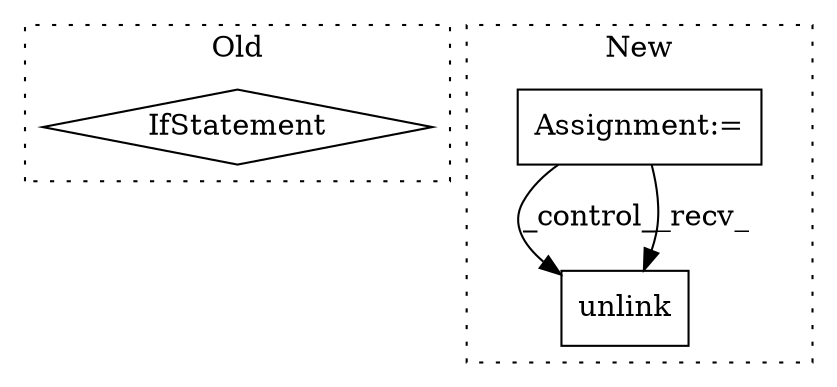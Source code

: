 digraph G {
subgraph cluster0 {
1 [label="IfStatement" a="25" s="2424,2452" l="4,2" shape="diamond"];
label = "Old";
style="dotted";
}
subgraph cluster1 {
2 [label="unlink" a="32" s="2234" l="8" shape="box"];
3 [label="Assignment:=" a="7" s="1754" l="1" shape="box"];
label = "New";
style="dotted";
}
3 -> 2 [label="_control_"];
3 -> 2 [label="_recv_"];
}